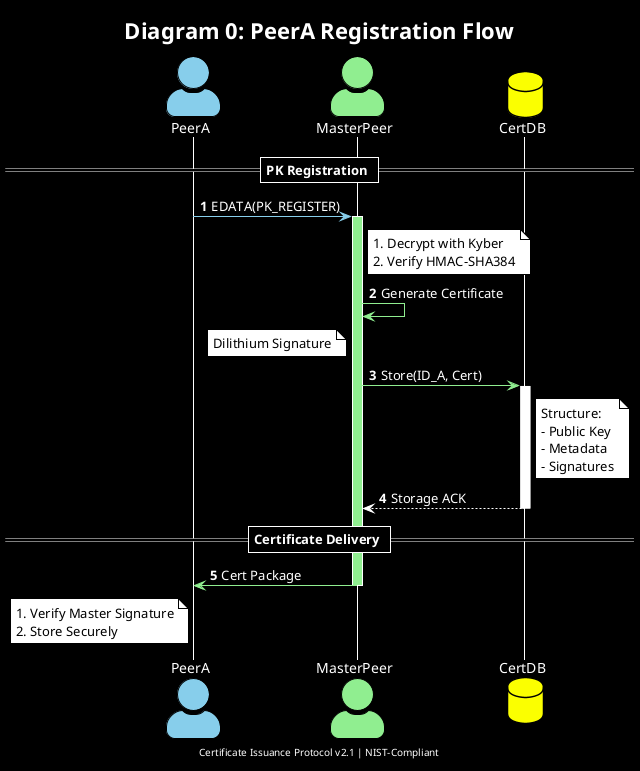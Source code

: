 @startuml
                        !theme plain

                        ' Global dark theme settings
                        skinparam backgroundColor #000000
                        skinparam defaultFontColor #FFFFFF

                        ' Note specific settings
                        skinparam note {
                            BackgroundColor #FFFFFF
                            BorderColor #000000
                            FontColor #000000
                        }

                        ' Actor specific settings
                        skinparam actorStyle awesome
                        skinparam actor {
                            StereotypeFontColor #FFFFFF
                            FontColor #FFFFFF
                        }

                        ' Sequence styling
                        skinparam sequence {
                            LifeLineBorderColor #FFFFFF
                            LifeLineBackgroundColor #000000
                            ParticipantBorderColor #FFFFFF
                            DividerBackgroundColor #000000
                            DividerBorderColor #FFFFFF
                            DividerFontColor #FFFFFF
                        }

                        ' Colors definition
                        !$PEER_A_COLOR = "#87CEEB"
                        !$MASTER_PEER_COLOR = "#90EE90"
                        !$MEMORY_COLOR = "#fbff00"
                        !$SYSTEM_COLOR = "#FFFFFF"

                        ' Participants
                        actor "PeerA" as PA $PEER_A_COLOR
                        actor "MasterPeer" as MP $MASTER_PEER_COLOR
                        database "CertDB" as DB $MEMORY_COLOR

                        title Diagram 0: PeerA Registration Flow

                        autonumber

                        == PK Registration ==
                        PA -[$PEER_A_COLOR]> MP: EDATA(PK_REGISTER)
                        activate MP $MASTER_PEER_COLOR
                        note right MP: 1. Decrypt with Kyber\n2. Verify HMAC-SHA384

                        MP -[$MASTER_PEER_COLOR]> MP: Generate Certificate
                        note left MP: Dilithium Signature

                        MP -[$MASTER_PEER_COLOR]> DB: Store(ID_A, Cert)
                        activate DB $SYSTEM_COLOR
                        note right DB: Structure:\n- Public Key\n- Metadata\n- Signatures
                        DB --[$SYSTEM_COLOR]> MP: Storage ACK
                        deactivate DB

                        == Certificate Delivery ==
                        MP -[$MASTER_PEER_COLOR]> PA: Cert Package
                        note left PA: 1. Verify Master Signature\n2. Store Securely
                        deactivate MP

                        footer "Certificate Issuance Protocol v2.1 | NIST-Compliant"
                        @enduml